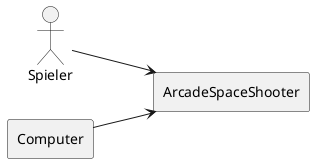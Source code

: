 # Systemumfeld

@startuml

left to right direction
actor Spieler

rectangle ArcadeSpaceShooter
rectangle Computer

Spieler --> ArcadeSpaceShooter
Computer --> ArcadeSpaceShooter


@enduml
